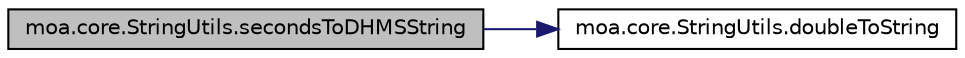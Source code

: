digraph G
{
  edge [fontname="Helvetica",fontsize="10",labelfontname="Helvetica",labelfontsize="10"];
  node [fontname="Helvetica",fontsize="10",shape=record];
  rankdir=LR;
  Node1 [label="moa.core.StringUtils.secondsToDHMSString",height=0.2,width=0.4,color="black", fillcolor="grey75", style="filled" fontcolor="black"];
  Node1 -> Node2 [color="midnightblue",fontsize="10",style="solid",fontname="Helvetica"];
  Node2 [label="moa.core.StringUtils.doubleToString",height=0.2,width=0.4,color="black", fillcolor="white", style="filled",URL="$classmoa_1_1core_1_1StringUtils.html#aa0308992f35e9cca2ec108be977033b1"];
}

